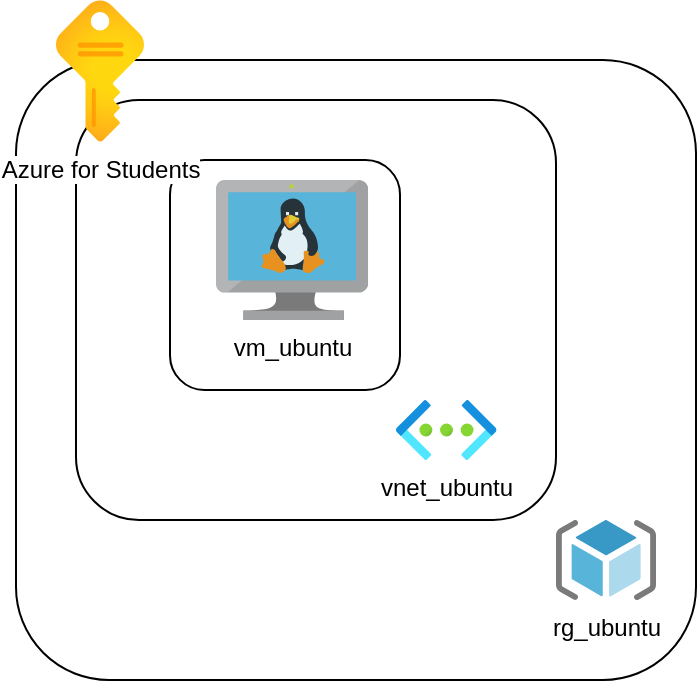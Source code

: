 <mxfile version="24.7.8">
  <diagram name="Page-1" id="jfNORzDOGaG3sof99er5">
    <mxGraphModel dx="1050" dy="557" grid="1" gridSize="10" guides="1" tooltips="1" connect="1" arrows="1" fold="1" page="1" pageScale="1" pageWidth="827" pageHeight="1169" math="0" shadow="0">
      <root>
        <mxCell id="0" />
        <mxCell id="1" parent="0" />
        <mxCell id="P5BEL071RSo7zSWD4PCP-2" value="vm_ubuntu" style="image;sketch=0;aspect=fixed;html=1;points=[];align=center;fontSize=12;image=img/lib/mscae/VM_Linux.svg;" vertex="1" parent="1">
          <mxGeometry x="290" y="160" width="76.09" height="70" as="geometry" />
        </mxCell>
        <mxCell id="P5BEL071RSo7zSWD4PCP-3" value="" style="shape=image;html=1;verticalAlign=top;verticalLabelPosition=bottom;labelBackgroundColor=#ffffff;imageAspect=0;aspect=fixed;image=https://cdn1.iconfinder.com/data/icons/operating-system-flat-1/30/ubuntu-128.png" vertex="1" parent="1">
          <mxGeometry x="270" y="170" width="40" height="40" as="geometry" />
        </mxCell>
        <mxCell id="P5BEL071RSo7zSWD4PCP-4" value="" style="rounded=1;whiteSpace=wrap;html=1;fillColor=none;" vertex="1" parent="1">
          <mxGeometry x="267" y="150" width="115" height="115" as="geometry" />
        </mxCell>
        <mxCell id="P5BEL071RSo7zSWD4PCP-5" value="vnet_ubuntu" style="image;aspect=fixed;html=1;points=[];align=center;fontSize=12;image=img/lib/azure2/networking/Virtual_Networks.svg;" vertex="1" parent="1">
          <mxGeometry x="380" y="270" width="50.25" height="30" as="geometry" />
        </mxCell>
        <mxCell id="P5BEL071RSo7zSWD4PCP-6" value="" style="rounded=1;whiteSpace=wrap;html=1;fillColor=none;" vertex="1" parent="1">
          <mxGeometry x="220" y="120" width="240" height="210" as="geometry" />
        </mxCell>
        <mxCell id="P5BEL071RSo7zSWD4PCP-7" value="rg_ubuntu" style="image;sketch=0;aspect=fixed;html=1;points=[];align=center;fontSize=12;image=img/lib/mscae/ResourceGroup.svg;" vertex="1" parent="1">
          <mxGeometry x="460" y="330" width="50" height="40" as="geometry" />
        </mxCell>
        <mxCell id="P5BEL071RSo7zSWD4PCP-8" value="" style="rounded=1;whiteSpace=wrap;html=1;fillColor=none;" vertex="1" parent="1">
          <mxGeometry x="190" y="100" width="340" height="310" as="geometry" />
        </mxCell>
        <mxCell id="P5BEL071RSo7zSWD4PCP-9" value="Azure for Students" style="image;aspect=fixed;html=1;points=[];align=center;fontSize=12;image=img/lib/azure2/general/Subscriptions.svg;" vertex="1" parent="1">
          <mxGeometry x="210" y="70" width="44" height="71" as="geometry" />
        </mxCell>
      </root>
    </mxGraphModel>
  </diagram>
</mxfile>
